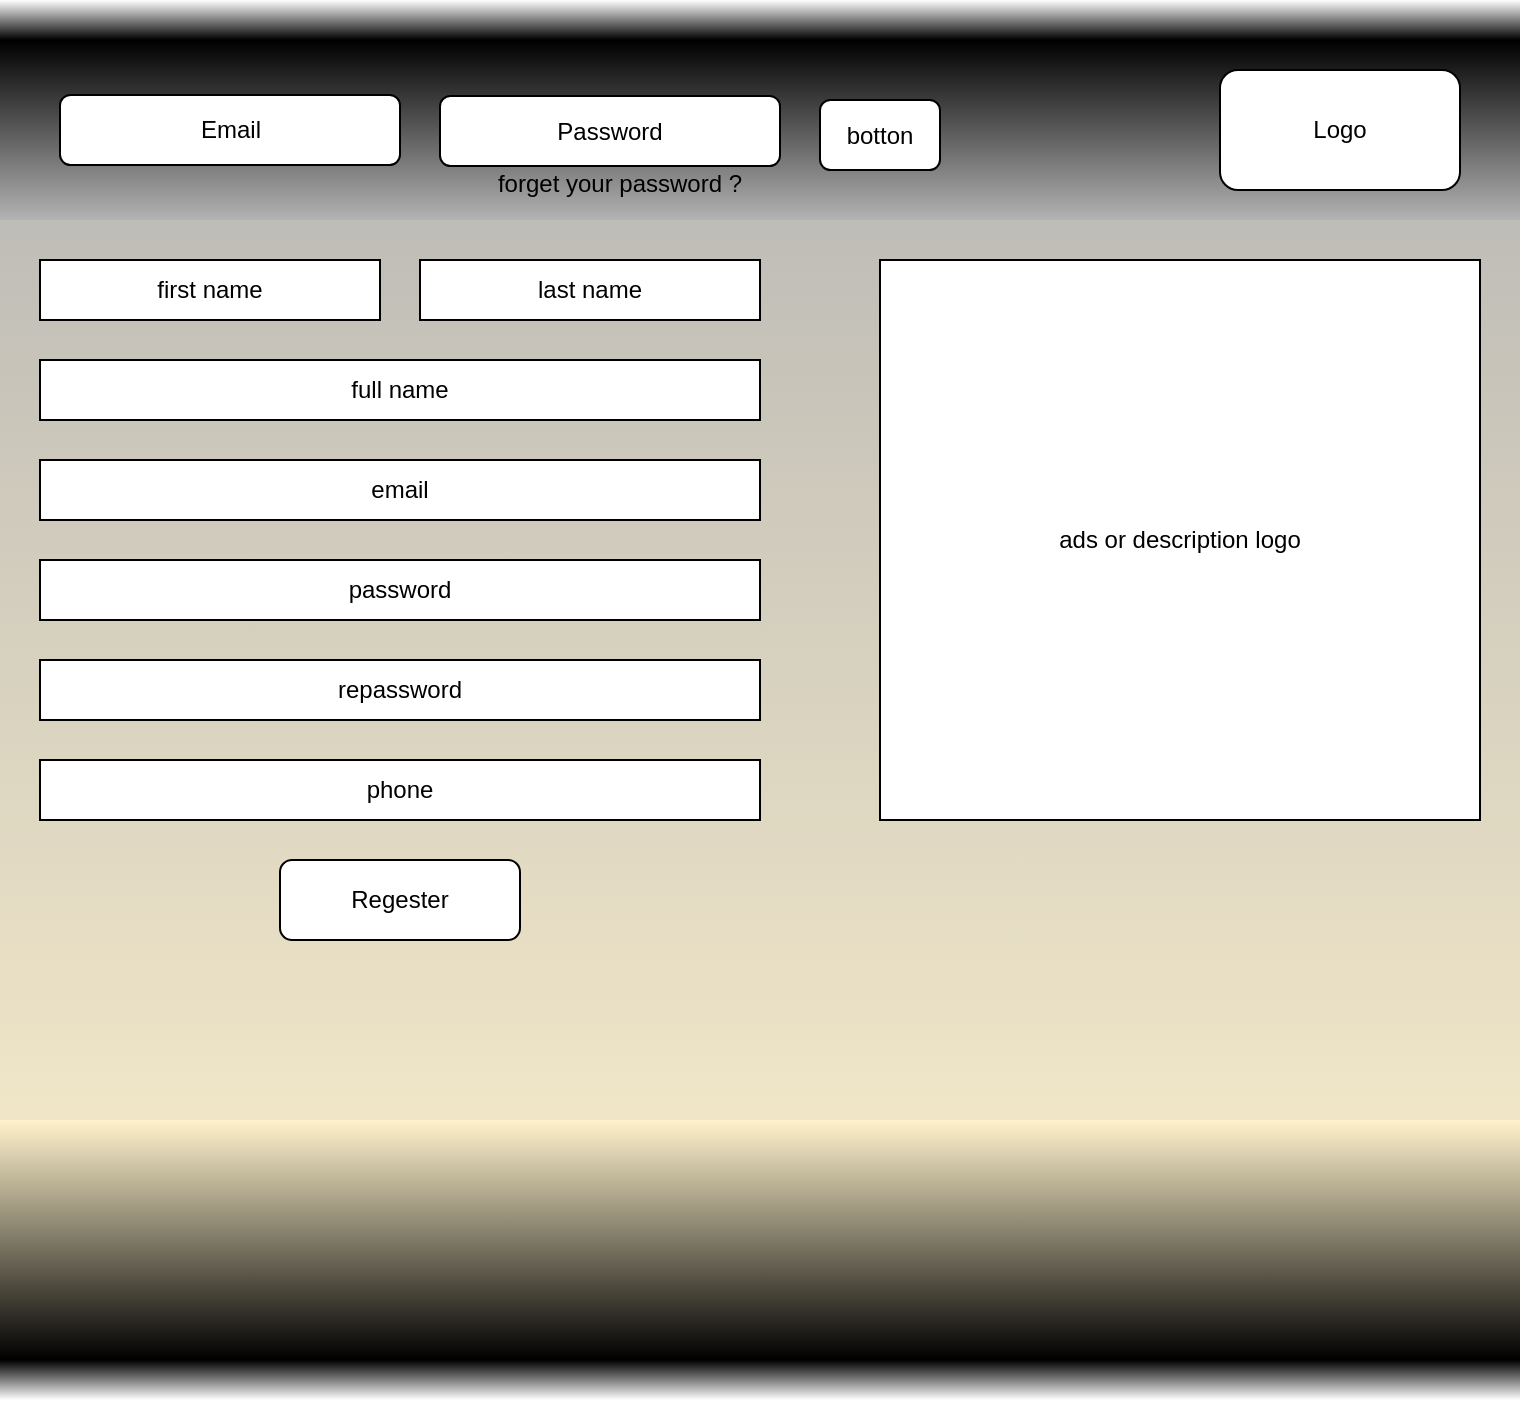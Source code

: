 <mxfile version="12.6.5" type="device"><diagram id="JgYTALi1KXJNWooCcm77" name="Page-1"><mxGraphModel dx="852" dy="504" grid="1" gridSize="10" guides="1" tooltips="1" connect="1" arrows="1" fold="1" page="1" pageScale="1" pageWidth="850" pageHeight="1100" math="0" shadow="0"><root><mxCell id="0"/><mxCell id="1" parent="0"/><mxCell id="A2oA7kbCeNlFR9VfqViM-1" value="" style="rounded=0;whiteSpace=wrap;html=1;gradientColor=#b3b3b3;fillColor=#FFF2CC;strokeColor=none;gradientDirection=north;" parent="1" vertex="1"><mxGeometry x="40" y="10" width="760" height="700" as="geometry"/></mxCell><mxCell id="A2oA7kbCeNlFR9VfqViM-2" value="" style="rounded=0;whiteSpace=wrap;html=1;strokeColor=none;fillColor=#000000;gradientColor=#ffffff;gradientDirection=north;" parent="1" vertex="1"><mxGeometry x="40" y="10" width="760" height="20" as="geometry"/></mxCell><mxCell id="A2oA7kbCeNlFR9VfqViM-3" value="" style="rounded=0;whiteSpace=wrap;html=1;gradientColor=#000000;fillColor=#B3B3B3;strokeColor=none;gradientDirection=north;" parent="1" vertex="1"><mxGeometry x="40" y="30" width="760" height="90" as="geometry"/></mxCell><mxCell id="A2oA7kbCeNlFR9VfqViM-4" value="" style="rounded=1;whiteSpace=wrap;html=1;" parent="1" vertex="1"><mxGeometry x="70" y="57.5" width="170" height="35" as="geometry"/></mxCell><mxCell id="A2oA7kbCeNlFR9VfqViM-6" value="" style="rounded=1;whiteSpace=wrap;html=1;" parent="1" vertex="1"><mxGeometry x="260" y="58" width="170" height="35" as="geometry"/></mxCell><mxCell id="A2oA7kbCeNlFR9VfqViM-7" value="Email" style="text;html=1;strokeColor=none;fillColor=none;align=center;verticalAlign=middle;whiteSpace=wrap;rounded=0;" parent="1" vertex="1"><mxGeometry x="112.5" y="65" width="85" height="20" as="geometry"/></mxCell><mxCell id="A2oA7kbCeNlFR9VfqViM-8" value="Password" style="text;html=1;strokeColor=none;fillColor=none;align=center;verticalAlign=middle;whiteSpace=wrap;rounded=0;" parent="1" vertex="1"><mxGeometry x="290" y="65.5" width="110" height="20" as="geometry"/></mxCell><mxCell id="A2oA7kbCeNlFR9VfqViM-10" value="" style="rounded=1;whiteSpace=wrap;html=1;" parent="1" vertex="1"><mxGeometry x="650" y="45" width="120" height="60" as="geometry"/></mxCell><mxCell id="A2oA7kbCeNlFR9VfqViM-11" value="Logo" style="text;html=1;strokeColor=none;fillColor=none;align=center;verticalAlign=middle;whiteSpace=wrap;rounded=0;" parent="1" vertex="1"><mxGeometry x="680" y="55" width="60" height="40" as="geometry"/></mxCell><mxCell id="A2oA7kbCeNlFR9VfqViM-13" value="botton" style="rounded=1;whiteSpace=wrap;html=1;" parent="1" vertex="1"><mxGeometry x="450" y="60" width="60" height="35" as="geometry"/></mxCell><mxCell id="A2oA7kbCeNlFR9VfqViM-14" value="first name" style="rounded=0;whiteSpace=wrap;html=1;" parent="1" vertex="1"><mxGeometry x="60" y="140" width="170" height="30" as="geometry"/></mxCell><mxCell id="A2oA7kbCeNlFR9VfqViM-16" value="last name" style="rounded=0;whiteSpace=wrap;html=1;" parent="1" vertex="1"><mxGeometry x="250" y="140" width="170" height="30" as="geometry"/></mxCell><mxCell id="A2oA7kbCeNlFR9VfqViM-17" value="full name" style="rounded=0;whiteSpace=wrap;html=1;" parent="1" vertex="1"><mxGeometry x="60" y="190" width="360" height="30" as="geometry"/></mxCell><mxCell id="A2oA7kbCeNlFR9VfqViM-18" value="email" style="rounded=0;whiteSpace=wrap;html=1;" parent="1" vertex="1"><mxGeometry x="60" y="240" width="360" height="30" as="geometry"/></mxCell><mxCell id="A2oA7kbCeNlFR9VfqViM-19" value="password" style="rounded=0;whiteSpace=wrap;html=1;" parent="1" vertex="1"><mxGeometry x="60" y="290" width="360" height="30" as="geometry"/></mxCell><mxCell id="A2oA7kbCeNlFR9VfqViM-20" value="repassword" style="rounded=0;whiteSpace=wrap;html=1;" parent="1" vertex="1"><mxGeometry x="60" y="340" width="360" height="30" as="geometry"/></mxCell><mxCell id="A2oA7kbCeNlFR9VfqViM-21" value="forget your password ?" style="text;html=1;strokeColor=none;fillColor=none;align=center;verticalAlign=middle;whiteSpace=wrap;rounded=0;" parent="1" vertex="1"><mxGeometry x="270" y="95" width="160" height="14.5" as="geometry"/></mxCell><mxCell id="A2oA7kbCeNlFR9VfqViM-22" value="phone" style="rounded=0;whiteSpace=wrap;html=1;" parent="1" vertex="1"><mxGeometry x="60" y="390" width="360" height="30" as="geometry"/></mxCell><mxCell id="A2oA7kbCeNlFR9VfqViM-23" value="ads or description logo" style="rounded=0;whiteSpace=wrap;html=1;" parent="1" vertex="1"><mxGeometry x="480" y="140" width="300" height="280" as="geometry"/></mxCell><mxCell id="A2oA7kbCeNlFR9VfqViM-25" value="" style="rounded=0;whiteSpace=wrap;html=1;strokeColor=none;fillColor=#000;gradientColor=#ffffff;" parent="1" vertex="1"><mxGeometry x="40" y="690" width="760" height="20" as="geometry"/></mxCell><mxCell id="A2oA7kbCeNlFR9VfqViM-26" value="" style="rounded=0;whiteSpace=wrap;html=1;gradientColor=#000000;fillColor=#FFF2CC;strokeColor=none;gradientDirection=south;" parent="1" vertex="1"><mxGeometry x="40" y="570" width="760" height="120" as="geometry"/></mxCell><mxCell id="A2oA7kbCeNlFR9VfqViM-27" value="Regester" style="rounded=1;whiteSpace=wrap;html=1;" parent="1" vertex="1"><mxGeometry x="180" y="440" width="120" height="40" as="geometry"/></mxCell></root></mxGraphModel></diagram></mxfile>